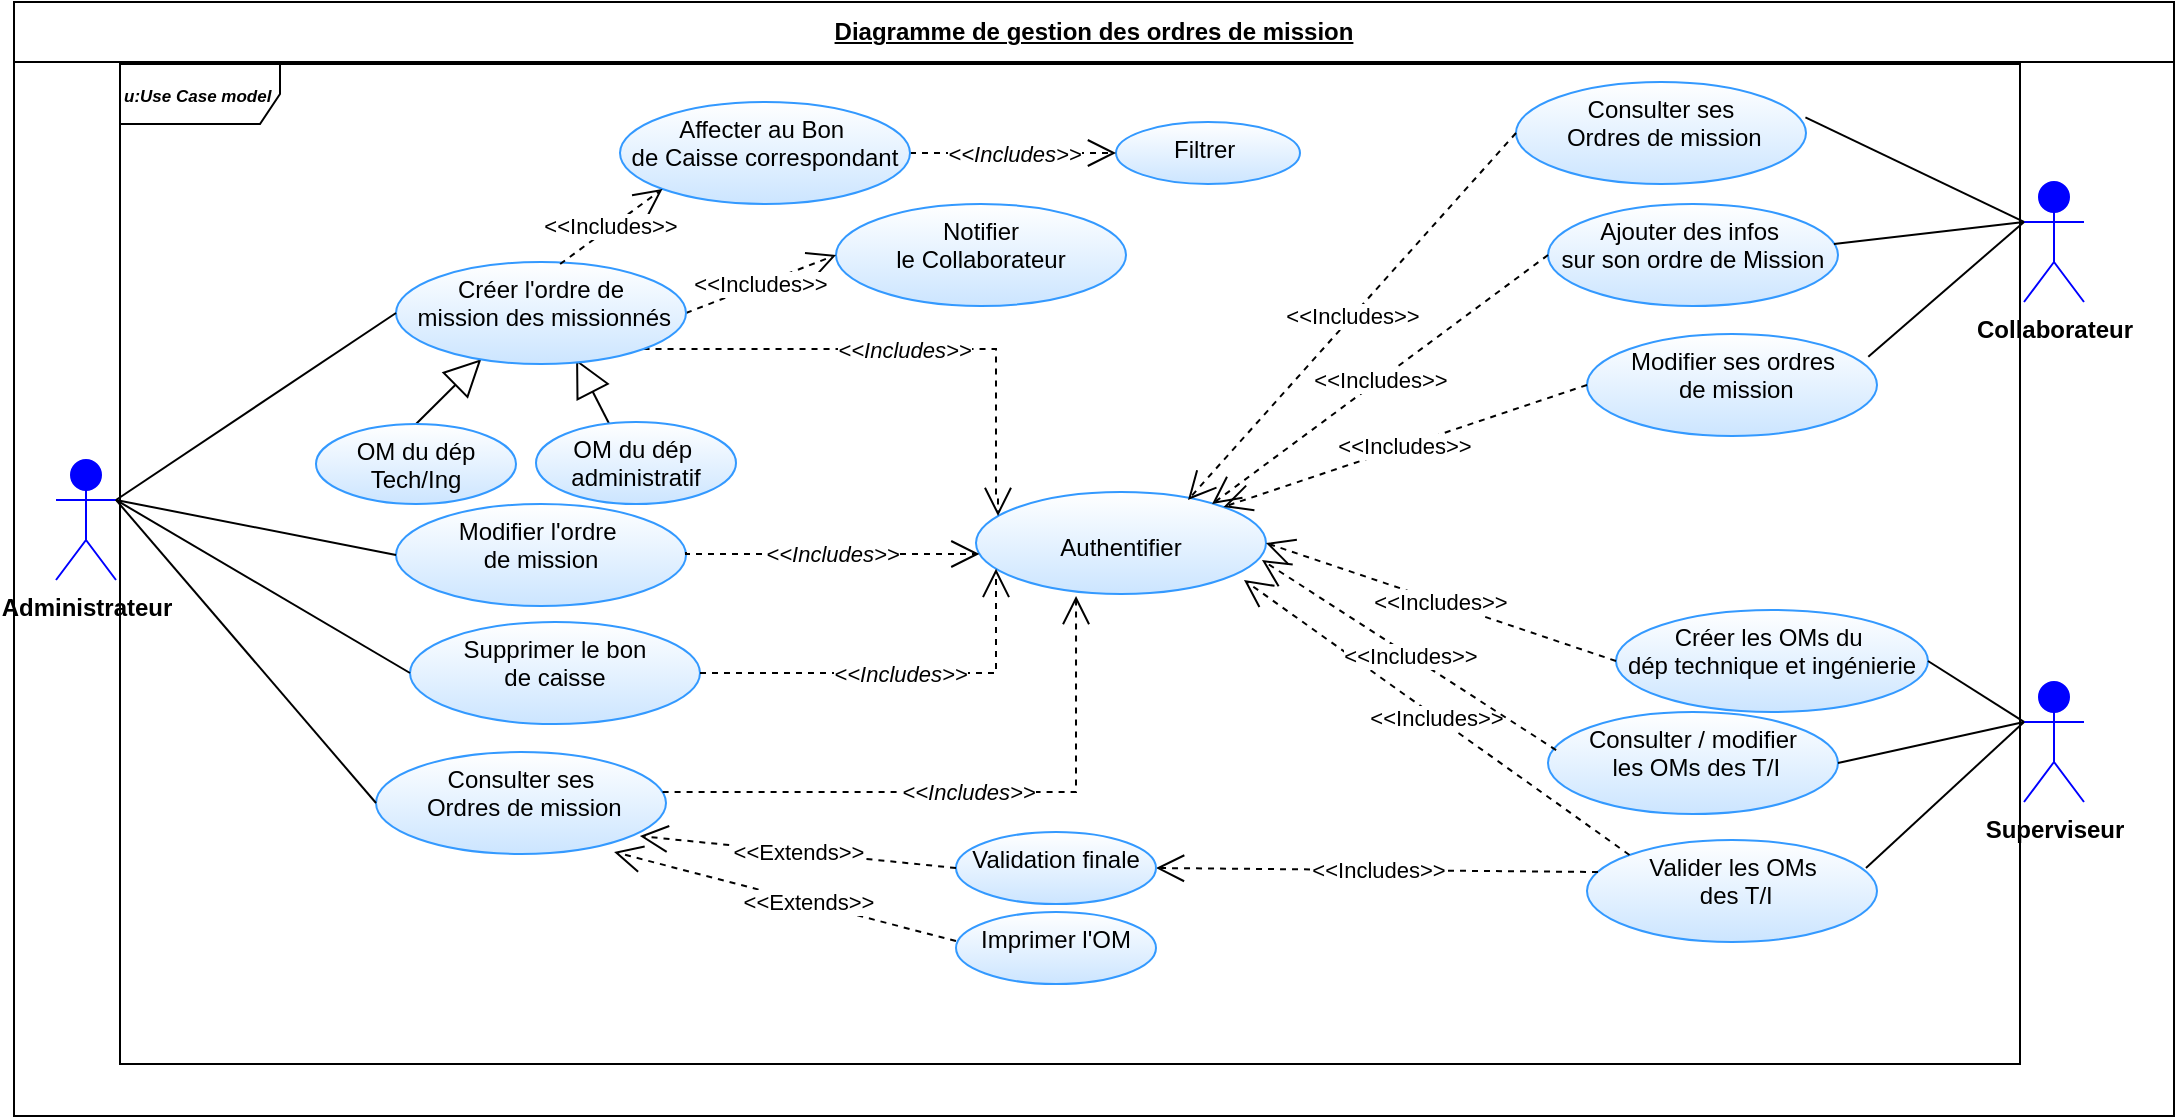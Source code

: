 <mxfile version="24.4.10" type="github">
  <diagram name="Page-1" id="1s-kNIn9ZSsuVjY9I_-7">
    <mxGraphModel dx="2213" dy="1962" grid="1" gridSize="10" guides="1" tooltips="1" connect="1" arrows="1" fold="1" page="1" pageScale="1" pageWidth="827" pageHeight="1169" math="0" shadow="0">
      <root>
        <mxCell id="0" />
        <mxCell id="1" parent="0" />
        <mxCell id="3I1Q3FmlnKjEjvLCsBJX-1" value="&lt;u&gt;Diagramme de gestion des ordres de mission&lt;/u&gt;" style="swimlane;fontStyle=1;align=center;horizontal=1;startSize=30;collapsible=0;html=1;whiteSpace=wrap;" vertex="1" parent="1">
          <mxGeometry x="-680" y="-117" width="1080" height="557" as="geometry" />
        </mxCell>
        <mxCell id="3I1Q3FmlnKjEjvLCsBJX-2" value="&lt;i&gt;&lt;font style=&quot;font-size: 8.5px;&quot;&gt;&lt;b style=&quot;&quot;&gt;u:Use Case model&lt;/b&gt;&lt;/font&gt;&lt;/i&gt;" style="shape=umlFrame;whiteSpace=wrap;html=1;pointerEvents=0;recursiveResize=0;container=1;collapsible=0;width=80;align=left;" vertex="1" parent="3I1Q3FmlnKjEjvLCsBJX-1">
          <mxGeometry width="950" height="500" relative="1" as="geometry">
            <mxPoint x="53" y="31" as="offset" />
          </mxGeometry>
        </mxCell>
        <mxCell id="3I1Q3FmlnKjEjvLCsBJX-3" value="&lt;div&gt;&lt;br&gt;&lt;/div&gt;Authentifier" style="ellipse;whiteSpace=wrap;html=1;verticalAlign=top;strokeColor=#3399FF;gradientColor=#CCE5FF;" vertex="1" parent="3I1Q3FmlnKjEjvLCsBJX-2">
          <mxGeometry x="428" y="214" width="145" height="51" as="geometry" />
        </mxCell>
        <mxCell id="3I1Q3FmlnKjEjvLCsBJX-4" value="&lt;div&gt;Supprimer le bon&lt;/div&gt;&lt;div&gt;de caisse&lt;/div&gt;" style="ellipse;whiteSpace=wrap;html=1;verticalAlign=top;strokeColor=#3399FF;gradientColor=#CCE5FF;" vertex="1" parent="3I1Q3FmlnKjEjvLCsBJX-2">
          <mxGeometry x="145" y="279" width="145" height="51" as="geometry" />
        </mxCell>
        <mxCell id="3I1Q3FmlnKjEjvLCsBJX-5" value="&lt;i&gt;&amp;lt;&amp;lt;Includes&amp;gt;&amp;gt;&lt;/i&gt;" style="endArrow=open;endSize=12;dashed=1;html=1;rounded=0;edgeStyle=orthogonalEdgeStyle;exitX=1;exitY=0.5;exitDx=0;exitDy=0;" edge="1" parent="3I1Q3FmlnKjEjvLCsBJX-2" source="3I1Q3FmlnKjEjvLCsBJX-4" target="3I1Q3FmlnKjEjvLCsBJX-3">
          <mxGeometry width="160" relative="1" as="geometry">
            <mxPoint x="403" y="114.5" as="sourcePoint" />
            <mxPoint x="699" y="399" as="targetPoint" />
            <Array as="points">
              <mxPoint x="438" y="305" />
            </Array>
          </mxGeometry>
        </mxCell>
        <mxCell id="3I1Q3FmlnKjEjvLCsBJX-6" value="Modifier l&#39;ordre&amp;nbsp;&lt;div&gt;de mission&lt;/div&gt;" style="ellipse;whiteSpace=wrap;html=1;verticalAlign=top;strokeColor=#3399FF;gradientColor=#CCE5FF;" vertex="1" parent="3I1Q3FmlnKjEjvLCsBJX-2">
          <mxGeometry x="138" y="220" width="145" height="51" as="geometry" />
        </mxCell>
        <mxCell id="3I1Q3FmlnKjEjvLCsBJX-9" value="&lt;i&gt;&amp;lt;&amp;lt;Includes&amp;gt;&amp;gt;&lt;/i&gt;" style="endArrow=open;endSize=12;dashed=1;html=1;rounded=0;edgeStyle=orthogonalEdgeStyle;exitX=1;exitY=1;exitDx=0;exitDy=0;entryX=0.076;entryY=0.235;entryDx=0;entryDy=0;entryPerimeter=0;" edge="1" parent="3I1Q3FmlnKjEjvLCsBJX-2" source="3I1Q3FmlnKjEjvLCsBJX-25" target="3I1Q3FmlnKjEjvLCsBJX-3">
          <mxGeometry width="160" relative="1" as="geometry">
            <mxPoint x="280.97" y="150.997" as="sourcePoint" />
            <mxPoint x="488" y="184" as="targetPoint" />
            <Array as="points">
              <mxPoint x="438" y="142" />
              <mxPoint x="438" y="217" />
              <mxPoint x="439" y="217" />
            </Array>
          </mxGeometry>
        </mxCell>
        <mxCell id="3I1Q3FmlnKjEjvLCsBJX-16" value="&lt;div&gt;Filtrer&amp;nbsp;&lt;/div&gt;" style="ellipse;whiteSpace=wrap;html=1;verticalAlign=top;strokeColor=#3399FF;gradientColor=#CCE5FF;" vertex="1" parent="3I1Q3FmlnKjEjvLCsBJX-2">
          <mxGeometry x="498" y="29" width="92" height="31" as="geometry" />
        </mxCell>
        <mxCell id="3I1Q3FmlnKjEjvLCsBJX-17" value="&lt;i&gt;&amp;lt;&amp;lt;Includes&amp;gt;&amp;gt;&lt;/i&gt;" style="endArrow=open;endSize=12;dashed=1;html=1;rounded=0;edgeStyle=orthogonalEdgeStyle;exitX=1;exitY=0.5;exitDx=0;exitDy=0;entryX=0;entryY=0.5;entryDx=0;entryDy=0;" edge="1" parent="3I1Q3FmlnKjEjvLCsBJX-2" source="3I1Q3FmlnKjEjvLCsBJX-26" target="3I1Q3FmlnKjEjvLCsBJX-16">
          <mxGeometry width="160" relative="1" as="geometry">
            <mxPoint x="268" y="333" as="sourcePoint" />
            <mxPoint x="423" y="333" as="targetPoint" />
          </mxGeometry>
        </mxCell>
        <mxCell id="3I1Q3FmlnKjEjvLCsBJX-28" value="" style="endArrow=block;endSize=16;endFill=0;html=1;rounded=0;exitX=0.367;exitY=0.028;exitDx=0;exitDy=0;exitPerimeter=0;entryX=0.621;entryY=0.954;entryDx=0;entryDy=0;entryPerimeter=0;" edge="1" parent="3I1Q3FmlnKjEjvLCsBJX-2" source="3I1Q3FmlnKjEjvLCsBJX-31" target="3I1Q3FmlnKjEjvLCsBJX-25">
          <mxGeometry width="160" relative="1" as="geometry">
            <mxPoint x="392" y="498.664" as="sourcePoint" />
            <mxPoint x="481" y="356" as="targetPoint" />
          </mxGeometry>
        </mxCell>
        <mxCell id="3I1Q3FmlnKjEjvLCsBJX-29" value="" style="endArrow=block;endSize=16;endFill=0;html=1;rounded=0;entryX=0.294;entryY=0.954;entryDx=0;entryDy=0;entryPerimeter=0;exitX=0.5;exitY=0;exitDx=0;exitDy=0;strokeColor=#000000;" edge="1" parent="3I1Q3FmlnKjEjvLCsBJX-2" source="3I1Q3FmlnKjEjvLCsBJX-30" target="3I1Q3FmlnKjEjvLCsBJX-25">
          <mxGeometry width="160" relative="1" as="geometry">
            <mxPoint x="276" y="499" as="sourcePoint" />
            <mxPoint x="379" y="469" as="targetPoint" />
          </mxGeometry>
        </mxCell>
        <mxCell id="3I1Q3FmlnKjEjvLCsBJX-30" value="&lt;div&gt;OM&amp;nbsp;&lt;span style=&quot;background-color: initial;&quot;&gt;du dép Tech/Ing&lt;/span&gt;&lt;br&gt;&lt;/div&gt;" style="ellipse;whiteSpace=wrap;html=1;verticalAlign=top;strokeColor=#3399FF;gradientColor=#CCE5FF;" vertex="1" parent="3I1Q3FmlnKjEjvLCsBJX-2">
          <mxGeometry x="98" y="180" width="100" height="40" as="geometry" />
        </mxCell>
        <mxCell id="3I1Q3FmlnKjEjvLCsBJX-31" value="&lt;div&gt;OM&amp;nbsp;&lt;span style=&quot;background-color: initial;&quot;&gt;du dép&amp;nbsp;&lt;/span&gt;&lt;/div&gt;&lt;div&gt;&lt;span style=&quot;background-color: initial;&quot;&gt;administratif&lt;/span&gt;&lt;/div&gt;" style="ellipse;whiteSpace=wrap;html=1;verticalAlign=top;strokeColor=#3399FF;gradientColor=#CCE5FF;" vertex="1" parent="3I1Q3FmlnKjEjvLCsBJX-2">
          <mxGeometry x="208" y="179" width="100" height="41" as="geometry" />
        </mxCell>
        <mxCell id="3I1Q3FmlnKjEjvLCsBJX-32" value="Notifier&lt;div&gt;le Collaborateur&lt;/div&gt;" style="ellipse;whiteSpace=wrap;html=1;verticalAlign=top;strokeColor=#3399FF;gradientColor=#CCE5FF;" vertex="1" parent="3I1Q3FmlnKjEjvLCsBJX-2">
          <mxGeometry x="358" y="70" width="145" height="51" as="geometry" />
        </mxCell>
        <mxCell id="3I1Q3FmlnKjEjvLCsBJX-33" value="&amp;lt;&amp;lt;Includes&amp;gt;&amp;gt;" style="endArrow=open;endSize=12;dashed=1;html=1;rounded=0;exitX=1;exitY=0.5;exitDx=0;exitDy=0;entryX=0;entryY=0.5;entryDx=0;entryDy=0;" edge="1" parent="3I1Q3FmlnKjEjvLCsBJX-2" source="3I1Q3FmlnKjEjvLCsBJX-25" target="3I1Q3FmlnKjEjvLCsBJX-32">
          <mxGeometry width="160" relative="1" as="geometry">
            <mxPoint x="504" y="448" as="sourcePoint" />
            <mxPoint x="640" y="483" as="targetPoint" />
          </mxGeometry>
        </mxCell>
        <mxCell id="3I1Q3FmlnKjEjvLCsBJX-25" value="Créer l&#39;ordre de&lt;div&gt;&amp;nbsp;mission des missionnés&lt;/div&gt;" style="ellipse;whiteSpace=wrap;html=1;verticalAlign=top;strokeColor=#3399FF;gradientColor=#CCE5FF;" vertex="1" parent="3I1Q3FmlnKjEjvLCsBJX-2">
          <mxGeometry x="138" y="99" width="145" height="51" as="geometry" />
        </mxCell>
        <mxCell id="3I1Q3FmlnKjEjvLCsBJX-26" value="Affecter au Bon&amp;nbsp;&lt;div&gt;de Caisse correspondant&lt;/div&gt;" style="ellipse;whiteSpace=wrap;html=1;verticalAlign=top;strokeColor=#3399FF;gradientColor=#CCE5FF;gradientDirection=south;" vertex="1" parent="3I1Q3FmlnKjEjvLCsBJX-2">
          <mxGeometry x="250" y="19" width="145" height="51" as="geometry" />
        </mxCell>
        <mxCell id="3I1Q3FmlnKjEjvLCsBJX-36" value="&amp;lt;&amp;lt;Includes&amp;gt;&amp;gt;" style="endArrow=open;endSize=12;dashed=1;html=1;rounded=0;exitX=0.566;exitY=0.02;exitDx=0;exitDy=0;entryX=0;entryY=1;entryDx=0;entryDy=0;exitPerimeter=0;" edge="1" parent="3I1Q3FmlnKjEjvLCsBJX-2" source="3I1Q3FmlnKjEjvLCsBJX-25" target="3I1Q3FmlnKjEjvLCsBJX-26">
          <mxGeometry width="160" relative="1" as="geometry">
            <mxPoint x="333" y="153" as="sourcePoint" />
            <mxPoint x="440" y="137" as="targetPoint" />
          </mxGeometry>
        </mxCell>
        <mxCell id="3I1Q3FmlnKjEjvLCsBJX-39" value="Ajouter des infos&amp;nbsp;&lt;div&gt;sur&amp;nbsp;&lt;span style=&quot;background-color: initial;&quot;&gt;son ordre&amp;nbsp;&lt;/span&gt;&lt;span style=&quot;background-color: initial;&quot;&gt;de Mission&lt;/span&gt;&lt;/div&gt;" style="ellipse;whiteSpace=wrap;html=1;verticalAlign=top;strokeColor=#3399FF;gradientColor=#CCE5FF;" vertex="1" parent="3I1Q3FmlnKjEjvLCsBJX-2">
          <mxGeometry x="714" y="70" width="145" height="51" as="geometry" />
        </mxCell>
        <mxCell id="3I1Q3FmlnKjEjvLCsBJX-41" value="Consulter ses&lt;div&gt;&amp;nbsp;Ordres&amp;nbsp;&lt;span style=&quot;background-color: initial;&quot;&gt;de mission&lt;/span&gt;&lt;/div&gt;" style="ellipse;whiteSpace=wrap;html=1;verticalAlign=top;strokeColor=#3399FF;gradientColor=#CCE5FF;" vertex="1" parent="3I1Q3FmlnKjEjvLCsBJX-2">
          <mxGeometry x="698" y="9" width="145" height="51" as="geometry" />
        </mxCell>
        <mxCell id="3I1Q3FmlnKjEjvLCsBJX-43" value="Modifier ses ordres&lt;div&gt;&amp;nbsp;de mission&lt;/div&gt;" style="ellipse;whiteSpace=wrap;html=1;verticalAlign=top;strokeColor=#3399FF;gradientColor=#CCE5FF;" vertex="1" parent="3I1Q3FmlnKjEjvLCsBJX-2">
          <mxGeometry x="733.5" y="135" width="145" height="51" as="geometry" />
        </mxCell>
        <mxCell id="3I1Q3FmlnKjEjvLCsBJX-51" value="&lt;div&gt;Créer les OMs du&amp;nbsp;&lt;/div&gt;&lt;div&gt;dép technique et ingénierie&lt;div&gt;&lt;br&gt;&lt;/div&gt;&lt;/div&gt;" style="ellipse;whiteSpace=wrap;html=1;verticalAlign=top;strokeColor=#3399FF;gradientColor=#CCE5FF;" vertex="1" parent="3I1Q3FmlnKjEjvLCsBJX-2">
          <mxGeometry x="748" y="273" width="156" height="51" as="geometry" />
        </mxCell>
        <mxCell id="3I1Q3FmlnKjEjvLCsBJX-50" value="&lt;div&gt;Consulter / modifier&lt;/div&gt;&lt;div&gt;&amp;nbsp;les OMs des T/I&lt;/div&gt;" style="ellipse;whiteSpace=wrap;html=1;verticalAlign=top;strokeColor=#3399FF;gradientColor=#CCE5FF;" vertex="1" parent="3I1Q3FmlnKjEjvLCsBJX-2">
          <mxGeometry x="714" y="324" width="145" height="51" as="geometry" />
        </mxCell>
        <mxCell id="3I1Q3FmlnKjEjvLCsBJX-48" value="&lt;div&gt;Valider les OMs&lt;/div&gt;&lt;div&gt;&amp;nbsp;des T/I&lt;br&gt;&lt;/div&gt;" style="ellipse;whiteSpace=wrap;html=1;verticalAlign=top;strokeColor=#3399FF;gradientColor=#CCE5FF;" vertex="1" parent="3I1Q3FmlnKjEjvLCsBJX-2">
          <mxGeometry x="733.5" y="388" width="145" height="51" as="geometry" />
        </mxCell>
        <mxCell id="3I1Q3FmlnKjEjvLCsBJX-49" value="&amp;lt;&amp;lt;Includes&amp;gt;&amp;gt;" style="endArrow=open;endSize=12;dashed=1;html=1;rounded=0;exitX=0.038;exitY=0.314;exitDx=0;exitDy=0;entryX=1;entryY=0.5;entryDx=0;entryDy=0;exitPerimeter=0;" edge="1" parent="3I1Q3FmlnKjEjvLCsBJX-2" source="3I1Q3FmlnKjEjvLCsBJX-48" target="3I1Q3FmlnKjEjvLCsBJX-54">
          <mxGeometry width="160" relative="1" as="geometry">
            <mxPoint x="963" y="456" as="sourcePoint" />
            <mxPoint x="790" y="660" as="targetPoint" />
          </mxGeometry>
        </mxCell>
        <mxCell id="3I1Q3FmlnKjEjvLCsBJX-54" value="Validation finale" style="ellipse;whiteSpace=wrap;html=1;verticalAlign=top;strokeColor=#3399FF;gradientColor=#CCE5FF;" vertex="1" parent="3I1Q3FmlnKjEjvLCsBJX-2">
          <mxGeometry x="418" y="384" width="100" height="36" as="geometry" />
        </mxCell>
        <mxCell id="3I1Q3FmlnKjEjvLCsBJX-46" value="Imprimer l&#39;OM" style="ellipse;whiteSpace=wrap;html=1;verticalAlign=top;strokeColor=#3399FF;gradientColor=#CCE5FF;" vertex="1" parent="3I1Q3FmlnKjEjvLCsBJX-2">
          <mxGeometry x="418" y="424" width="100" height="36" as="geometry" />
        </mxCell>
        <mxCell id="3I1Q3FmlnKjEjvLCsBJX-47" value="&amp;lt;&amp;lt;Extends&amp;gt;&amp;gt;" style="endArrow=open;endSize=12;dashed=1;html=1;rounded=0;exitX=0;exitY=0.5;exitDx=0;exitDy=0;entryX=0.91;entryY=0.824;entryDx=0;entryDy=0;entryPerimeter=0;" edge="1" parent="3I1Q3FmlnKjEjvLCsBJX-2" source="3I1Q3FmlnKjEjvLCsBJX-54" target="3I1Q3FmlnKjEjvLCsBJX-55">
          <mxGeometry width="160" relative="1" as="geometry">
            <mxPoint x="608" y="661" as="sourcePoint" />
            <mxPoint x="453" y="661" as="targetPoint" />
          </mxGeometry>
        </mxCell>
        <mxCell id="3I1Q3FmlnKjEjvLCsBJX-57" value="" style="endArrow=open;endSize=12;dashed=1;html=1;rounded=0;exitX=0;exitY=0.403;exitDx=0;exitDy=0;exitPerimeter=0;entryX=0.821;entryY=0.98;entryDx=0;entryDy=0;entryPerimeter=0;" edge="1" parent="3I1Q3FmlnKjEjvLCsBJX-2" source="3I1Q3FmlnKjEjvLCsBJX-46" target="3I1Q3FmlnKjEjvLCsBJX-55">
          <mxGeometry width="160" relative="1" as="geometry">
            <mxPoint x="-70" y="312" as="sourcePoint" />
            <mxPoint x="-250" y="310" as="targetPoint" />
          </mxGeometry>
        </mxCell>
        <mxCell id="3I1Q3FmlnKjEjvLCsBJX-59" value="&amp;lt;&amp;lt;Extends&amp;gt;&amp;gt;" style="edgeLabel;html=1;align=center;verticalAlign=middle;resizable=0;points=[];" vertex="1" connectable="0" parent="3I1Q3FmlnKjEjvLCsBJX-57">
          <mxGeometry x="-0.139" y="4" relative="1" as="geometry">
            <mxPoint y="-4" as="offset" />
          </mxGeometry>
        </mxCell>
        <mxCell id="3I1Q3FmlnKjEjvLCsBJX-55" value="Consulter ses&lt;div&gt;&amp;nbsp;Ordres&amp;nbsp;&lt;span style=&quot;background-color: initial;&quot;&gt;de mission&lt;/span&gt;&lt;/div&gt;" style="ellipse;whiteSpace=wrap;html=1;verticalAlign=top;strokeColor=#3399FF;gradientColor=#CCE5FF;" vertex="1" parent="3I1Q3FmlnKjEjvLCsBJX-2">
          <mxGeometry x="128" y="344" width="145" height="51" as="geometry" />
        </mxCell>
        <mxCell id="3I1Q3FmlnKjEjvLCsBJX-61" value="&lt;i&gt;&amp;lt;&amp;lt;Includes&amp;gt;&amp;gt;&lt;/i&gt;" style="endArrow=open;endSize=12;dashed=1;html=1;rounded=0;edgeStyle=orthogonalEdgeStyle;exitX=1;exitY=0.5;exitDx=0;exitDy=0;" edge="1" parent="3I1Q3FmlnKjEjvLCsBJX-2" target="3I1Q3FmlnKjEjvLCsBJX-3">
          <mxGeometry width="160" relative="1" as="geometry">
            <mxPoint x="283" y="244" as="sourcePoint" />
            <mxPoint x="386" y="244" as="targetPoint" />
            <Array as="points">
              <mxPoint x="283" y="245" />
            </Array>
          </mxGeometry>
        </mxCell>
        <mxCell id="3I1Q3FmlnKjEjvLCsBJX-65" value="&amp;lt;&amp;lt;Includes&amp;gt;&amp;gt;" style="endArrow=open;endSize=12;dashed=1;html=1;rounded=0;exitX=0;exitY=0;exitDx=0;exitDy=0;entryX=0.924;entryY=0.863;entryDx=0;entryDy=0;entryPerimeter=0;" edge="1" parent="3I1Q3FmlnKjEjvLCsBJX-2" source="3I1Q3FmlnKjEjvLCsBJX-48" target="3I1Q3FmlnKjEjvLCsBJX-3">
          <mxGeometry width="160" relative="1" as="geometry">
            <mxPoint x="801" y="411" as="sourcePoint" />
            <mxPoint x="580" y="407" as="targetPoint" />
          </mxGeometry>
        </mxCell>
        <mxCell id="3I1Q3FmlnKjEjvLCsBJX-66" value="&amp;lt;&amp;lt;Includes&amp;gt;&amp;gt;" style="endArrow=open;endSize=12;dashed=1;html=1;rounded=0;exitX=0.028;exitY=0.373;exitDx=0;exitDy=0;entryX=0.986;entryY=0.667;entryDx=0;entryDy=0;exitPerimeter=0;entryPerimeter=0;" edge="1" parent="3I1Q3FmlnKjEjvLCsBJX-2" source="3I1Q3FmlnKjEjvLCsBJX-50" target="3I1Q3FmlnKjEjvLCsBJX-3">
          <mxGeometry width="160" relative="1" as="geometry">
            <mxPoint x="816" y="403" as="sourcePoint" />
            <mxPoint x="635" y="286" as="targetPoint" />
          </mxGeometry>
        </mxCell>
        <mxCell id="3I1Q3FmlnKjEjvLCsBJX-67" value="&amp;lt;&amp;lt;Includes&amp;gt;&amp;gt;" style="endArrow=open;endSize=12;dashed=1;html=1;rounded=0;exitX=0;exitY=0.5;exitDx=0;exitDy=0;entryX=1;entryY=0.5;entryDx=0;entryDy=0;" edge="1" parent="3I1Q3FmlnKjEjvLCsBJX-2" source="3I1Q3FmlnKjEjvLCsBJX-51" target="3I1Q3FmlnKjEjvLCsBJX-3">
          <mxGeometry width="160" relative="1" as="geometry">
            <mxPoint x="814" y="344" as="sourcePoint" />
            <mxPoint x="633" y="294" as="targetPoint" />
          </mxGeometry>
        </mxCell>
        <mxCell id="3I1Q3FmlnKjEjvLCsBJX-68" value="&amp;lt;&amp;lt;Includes&amp;gt;&amp;gt;" style="endArrow=open;endSize=12;dashed=1;html=1;rounded=0;exitX=0;exitY=0.5;exitDx=0;exitDy=0;entryX=1;entryY=0;entryDx=0;entryDy=0;" edge="1" parent="3I1Q3FmlnKjEjvLCsBJX-2" source="3I1Q3FmlnKjEjvLCsBJX-43" target="3I1Q3FmlnKjEjvLCsBJX-3">
          <mxGeometry width="160" relative="1" as="geometry">
            <mxPoint x="812" y="273" as="sourcePoint" />
            <mxPoint x="635" y="286" as="targetPoint" />
          </mxGeometry>
        </mxCell>
        <mxCell id="3I1Q3FmlnKjEjvLCsBJX-69" value="&amp;lt;&amp;lt;Includes&amp;gt;&amp;gt;" style="endArrow=open;endSize=12;dashed=1;html=1;rounded=0;exitX=0;exitY=0.5;exitDx=0;exitDy=0;entryX=0.814;entryY=0.118;entryDx=0;entryDy=0;entryPerimeter=0;" edge="1" parent="3I1Q3FmlnKjEjvLCsBJX-2" source="3I1Q3FmlnKjEjvLCsBJX-39" target="3I1Q3FmlnKjEjvLCsBJX-3">
          <mxGeometry width="160" relative="1" as="geometry">
            <mxPoint x="760" y="211" as="sourcePoint" />
            <mxPoint x="610" y="260" as="targetPoint" />
          </mxGeometry>
        </mxCell>
        <mxCell id="3I1Q3FmlnKjEjvLCsBJX-70" value="&amp;lt;&amp;lt;Includes&amp;gt;&amp;gt;" style="endArrow=open;endSize=12;dashed=1;html=1;rounded=0;exitX=0;exitY=0.5;exitDx=0;exitDy=0;entryX=0.731;entryY=0.078;entryDx=0;entryDy=0;entryPerimeter=0;" edge="1" parent="3I1Q3FmlnKjEjvLCsBJX-2" source="3I1Q3FmlnKjEjvLCsBJX-41" target="3I1Q3FmlnKjEjvLCsBJX-3">
          <mxGeometry width="160" relative="1" as="geometry">
            <mxPoint x="760" y="151" as="sourcePoint" />
            <mxPoint x="608" y="266" as="targetPoint" />
          </mxGeometry>
        </mxCell>
        <mxCell id="3I1Q3FmlnKjEjvLCsBJX-71" value="&lt;i&gt;&amp;lt;&amp;lt;Includes&amp;gt;&amp;gt;&lt;/i&gt;" style="endArrow=open;endSize=12;dashed=1;html=1;rounded=0;edgeStyle=orthogonalEdgeStyle;entryX=0.345;entryY=1.02;entryDx=0;entryDy=0;entryPerimeter=0;" edge="1" parent="3I1Q3FmlnKjEjvLCsBJX-2" source="3I1Q3FmlnKjEjvLCsBJX-55" target="3I1Q3FmlnKjEjvLCsBJX-3">
          <mxGeometry width="160" relative="1" as="geometry">
            <mxPoint x="278" y="364" as="sourcePoint" />
            <mxPoint x="478" y="274" as="targetPoint" />
            <Array as="points">
              <mxPoint x="478" y="364" />
            </Array>
          </mxGeometry>
        </mxCell>
        <object label="&lt;b&gt;Administrateur&lt;/b&gt;&lt;div&gt;&lt;b&gt;&lt;br&gt;&lt;/b&gt;&lt;/div&gt;" Admin="" id="3I1Q3FmlnKjEjvLCsBJX-18">
          <mxCell style="shape=umlActor;verticalLabelPosition=bottom;verticalAlign=top;html=1;outlineConnect=0;direction=east;rotation=0;fillColor=#0000FF;strokeColor=#0000FF;" vertex="1" parent="3I1Q3FmlnKjEjvLCsBJX-1">
            <mxGeometry x="21" y="229" width="30" height="60" as="geometry" />
          </mxCell>
        </object>
        <mxCell id="3I1Q3FmlnKjEjvLCsBJX-19" value="" style="endArrow=none;html=1;rounded=0;entryX=0;entryY=0.5;entryDx=0;entryDy=0;exitX=1;exitY=0.333;exitDx=0;exitDy=0;exitPerimeter=0;" edge="1" parent="3I1Q3FmlnKjEjvLCsBJX-1" source="3I1Q3FmlnKjEjvLCsBJX-18" target="3I1Q3FmlnKjEjvLCsBJX-4">
          <mxGeometry width="50" height="50" relative="1" as="geometry">
            <mxPoint x="288" y="447" as="sourcePoint" />
            <mxPoint x="372" y="324" as="targetPoint" />
          </mxGeometry>
        </mxCell>
        <mxCell id="3I1Q3FmlnKjEjvLCsBJX-20" value="" style="endArrow=none;html=1;rounded=0;entryX=0;entryY=0.5;entryDx=0;entryDy=0;exitX=1;exitY=0.333;exitDx=0;exitDy=0;exitPerimeter=0;" edge="1" parent="3I1Q3FmlnKjEjvLCsBJX-1" source="3I1Q3FmlnKjEjvLCsBJX-18" target="3I1Q3FmlnKjEjvLCsBJX-6">
          <mxGeometry width="50" height="50" relative="1" as="geometry">
            <mxPoint x="349" y="451" as="sourcePoint" />
            <mxPoint x="429" y="536" as="targetPoint" />
          </mxGeometry>
        </mxCell>
        <mxCell id="3I1Q3FmlnKjEjvLCsBJX-22" value="" style="endArrow=none;html=1;rounded=0;entryX=0;entryY=0.5;entryDx=0;entryDy=0;exitX=1;exitY=0.333;exitDx=0;exitDy=0;exitPerimeter=0;" edge="1" parent="3I1Q3FmlnKjEjvLCsBJX-1" source="3I1Q3FmlnKjEjvLCsBJX-18" target="3I1Q3FmlnKjEjvLCsBJX-25">
          <mxGeometry width="50" height="50" relative="1" as="geometry">
            <mxPoint x="61" y="259" as="sourcePoint" />
            <mxPoint x="82.03" y="108.014" as="targetPoint" />
          </mxGeometry>
        </mxCell>
        <object label="&lt;div style=&quot;text-align: right;&quot;&gt;&lt;b&gt;Collaborateur&lt;/b&gt;&lt;/div&gt;&lt;div style=&quot;text-align: right;&quot;&gt;&lt;b&gt;&lt;br&gt;&lt;/b&gt;&lt;/div&gt;" Admin="" id="3I1Q3FmlnKjEjvLCsBJX-23">
          <mxCell style="shape=umlActor;verticalLabelPosition=bottom;verticalAlign=top;html=1;outlineConnect=0;direction=east;rotation=0;fillColor=#0000FF;strokeColor=#0000FF;" vertex="1" parent="3I1Q3FmlnKjEjvLCsBJX-1">
            <mxGeometry x="1005" y="90" width="30" height="60" as="geometry" />
          </mxCell>
        </object>
        <object label="&lt;div&gt;&lt;b&gt;Superviseur&lt;/b&gt;&lt;/div&gt;" Admin="" id="3I1Q3FmlnKjEjvLCsBJX-37">
          <mxCell style="shape=umlActor;verticalLabelPosition=bottom;verticalAlign=top;html=1;outlineConnect=0;direction=east;rotation=0;fillColor=#0000FF;strokeColor=#0000FF;" vertex="1" parent="3I1Q3FmlnKjEjvLCsBJX-1">
            <mxGeometry x="1005" y="340" width="30" height="60" as="geometry" />
          </mxCell>
        </object>
        <mxCell id="3I1Q3FmlnKjEjvLCsBJX-38" value="" style="endArrow=none;html=1;rounded=0;entryX=0;entryY=0.333;entryDx=0;entryDy=0;entryPerimeter=0;exitX=1;exitY=0.5;exitDx=0;exitDy=0;" edge="1" parent="3I1Q3FmlnKjEjvLCsBJX-1" source="3I1Q3FmlnKjEjvLCsBJX-51" target="3I1Q3FmlnKjEjvLCsBJX-37">
          <mxGeometry width="50" height="50" relative="1" as="geometry">
            <mxPoint x="800" y="372" as="sourcePoint" />
            <mxPoint x="1020" y="372" as="targetPoint" />
          </mxGeometry>
        </mxCell>
        <mxCell id="3I1Q3FmlnKjEjvLCsBJX-44" value="" style="endArrow=none;html=1;rounded=0;exitX=0.97;exitY=0.222;exitDx=0;exitDy=0;exitPerimeter=0;entryX=0;entryY=0.333;entryDx=0;entryDy=0;entryPerimeter=0;" edge="1" parent="3I1Q3FmlnKjEjvLCsBJX-1" source="3I1Q3FmlnKjEjvLCsBJX-43" target="3I1Q3FmlnKjEjvLCsBJX-23">
          <mxGeometry width="50" height="50" relative="1" as="geometry">
            <mxPoint x="646" y="300" as="sourcePoint" />
            <mxPoint x="947" y="99" as="targetPoint" />
          </mxGeometry>
        </mxCell>
        <mxCell id="3I1Q3FmlnKjEjvLCsBJX-42" value="" style="endArrow=none;html=1;rounded=0;exitX=0.998;exitY=0.346;exitDx=0;exitDy=0;exitPerimeter=0;entryX=0;entryY=0.333;entryDx=0;entryDy=0;entryPerimeter=0;" edge="1" parent="3I1Q3FmlnKjEjvLCsBJX-1" source="3I1Q3FmlnKjEjvLCsBJX-41" target="3I1Q3FmlnKjEjvLCsBJX-23">
          <mxGeometry width="50" height="50" relative="1" as="geometry">
            <mxPoint x="644" y="214" as="sourcePoint" />
            <mxPoint x="947" y="99" as="targetPoint" />
          </mxGeometry>
        </mxCell>
        <mxCell id="3I1Q3FmlnKjEjvLCsBJX-40" value="" style="endArrow=none;html=1;rounded=0;exitX=0.986;exitY=0.392;exitDx=0;exitDy=0;exitPerimeter=0;entryX=0;entryY=0.333;entryDx=0;entryDy=0;entryPerimeter=0;" edge="1" parent="3I1Q3FmlnKjEjvLCsBJX-1" source="3I1Q3FmlnKjEjvLCsBJX-39" target="3I1Q3FmlnKjEjvLCsBJX-23">
          <mxGeometry width="50" height="50" relative="1" as="geometry">
            <mxPoint x="661" y="242" as="sourcePoint" />
            <mxPoint x="947" y="99" as="targetPoint" />
          </mxGeometry>
        </mxCell>
        <mxCell id="3I1Q3FmlnKjEjvLCsBJX-52" value="" style="endArrow=none;html=1;rounded=0;exitX=1;exitY=0.5;exitDx=0;exitDy=0;entryX=0;entryY=0.333;entryDx=0;entryDy=0;entryPerimeter=0;" edge="1" parent="3I1Q3FmlnKjEjvLCsBJX-1" source="3I1Q3FmlnKjEjvLCsBJX-50" target="3I1Q3FmlnKjEjvLCsBJX-37">
          <mxGeometry width="50" height="50" relative="1" as="geometry">
            <mxPoint x="818" y="344.5" as="sourcePoint" />
            <mxPoint x="930" y="324.5" as="targetPoint" />
          </mxGeometry>
        </mxCell>
        <mxCell id="3I1Q3FmlnKjEjvLCsBJX-53" value="" style="endArrow=none;html=1;rounded=0;exitX=0.962;exitY=0.275;exitDx=0;exitDy=0;exitPerimeter=0;entryX=0;entryY=0.333;entryDx=0;entryDy=0;entryPerimeter=0;" edge="1" parent="3I1Q3FmlnKjEjvLCsBJX-1" source="3I1Q3FmlnKjEjvLCsBJX-48" target="3I1Q3FmlnKjEjvLCsBJX-37">
          <mxGeometry width="50" height="50" relative="1" as="geometry">
            <mxPoint x="901" y="191" as="sourcePoint" />
            <mxPoint x="980" y="380" as="targetPoint" />
          </mxGeometry>
        </mxCell>
        <mxCell id="3I1Q3FmlnKjEjvLCsBJX-56" value="" style="endArrow=none;html=1;rounded=0;entryX=0;entryY=0.5;entryDx=0;entryDy=0;exitX=1;exitY=0.333;exitDx=0;exitDy=0;exitPerimeter=0;" edge="1" parent="3I1Q3FmlnKjEjvLCsBJX-1" source="3I1Q3FmlnKjEjvLCsBJX-18" target="3I1Q3FmlnKjEjvLCsBJX-55">
          <mxGeometry width="50" height="50" relative="1" as="geometry">
            <mxPoint x="61" y="259" as="sourcePoint" />
            <mxPoint x="200" y="376" as="targetPoint" />
          </mxGeometry>
        </mxCell>
      </root>
    </mxGraphModel>
  </diagram>
</mxfile>
